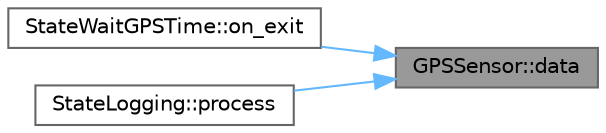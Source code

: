 digraph "GPSSensor::data"
{
 // LATEX_PDF_SIZE
  bgcolor="transparent";
  edge [fontname=Helvetica,fontsize=10,labelfontname=Helvetica,labelfontsize=10];
  node [fontname=Helvetica,fontsize=10,shape=box,height=0.2,width=0.4];
  rankdir="RL";
  Node1 [id="Node000001",label="GPSSensor::data",height=0.2,width=0.4,color="gray40", fillcolor="grey60", style="filled", fontcolor="black",tooltip=" "];
  Node1 -> Node2 [id="edge3_Node000001_Node000002",dir="back",color="steelblue1",style="solid",tooltip=" "];
  Node2 [id="Node000002",label="StateWaitGPSTime::on_exit",height=0.2,width=0.4,color="grey40", fillcolor="white", style="filled",URL="$class_state_wait_g_p_s_time.html#a5afbcebf690e8a8eadc30a7795d9a907",tooltip=" "];
  Node1 -> Node3 [id="edge4_Node000001_Node000003",dir="back",color="steelblue1",style="solid",tooltip=" "];
  Node3 [id="Node000003",label="StateLogging::process",height=0.2,width=0.4,color="grey40", fillcolor="white", style="filled",URL="$class_state_logging.html#a5faae5932def9ccdde10205947ee931f",tooltip=" "];
}

